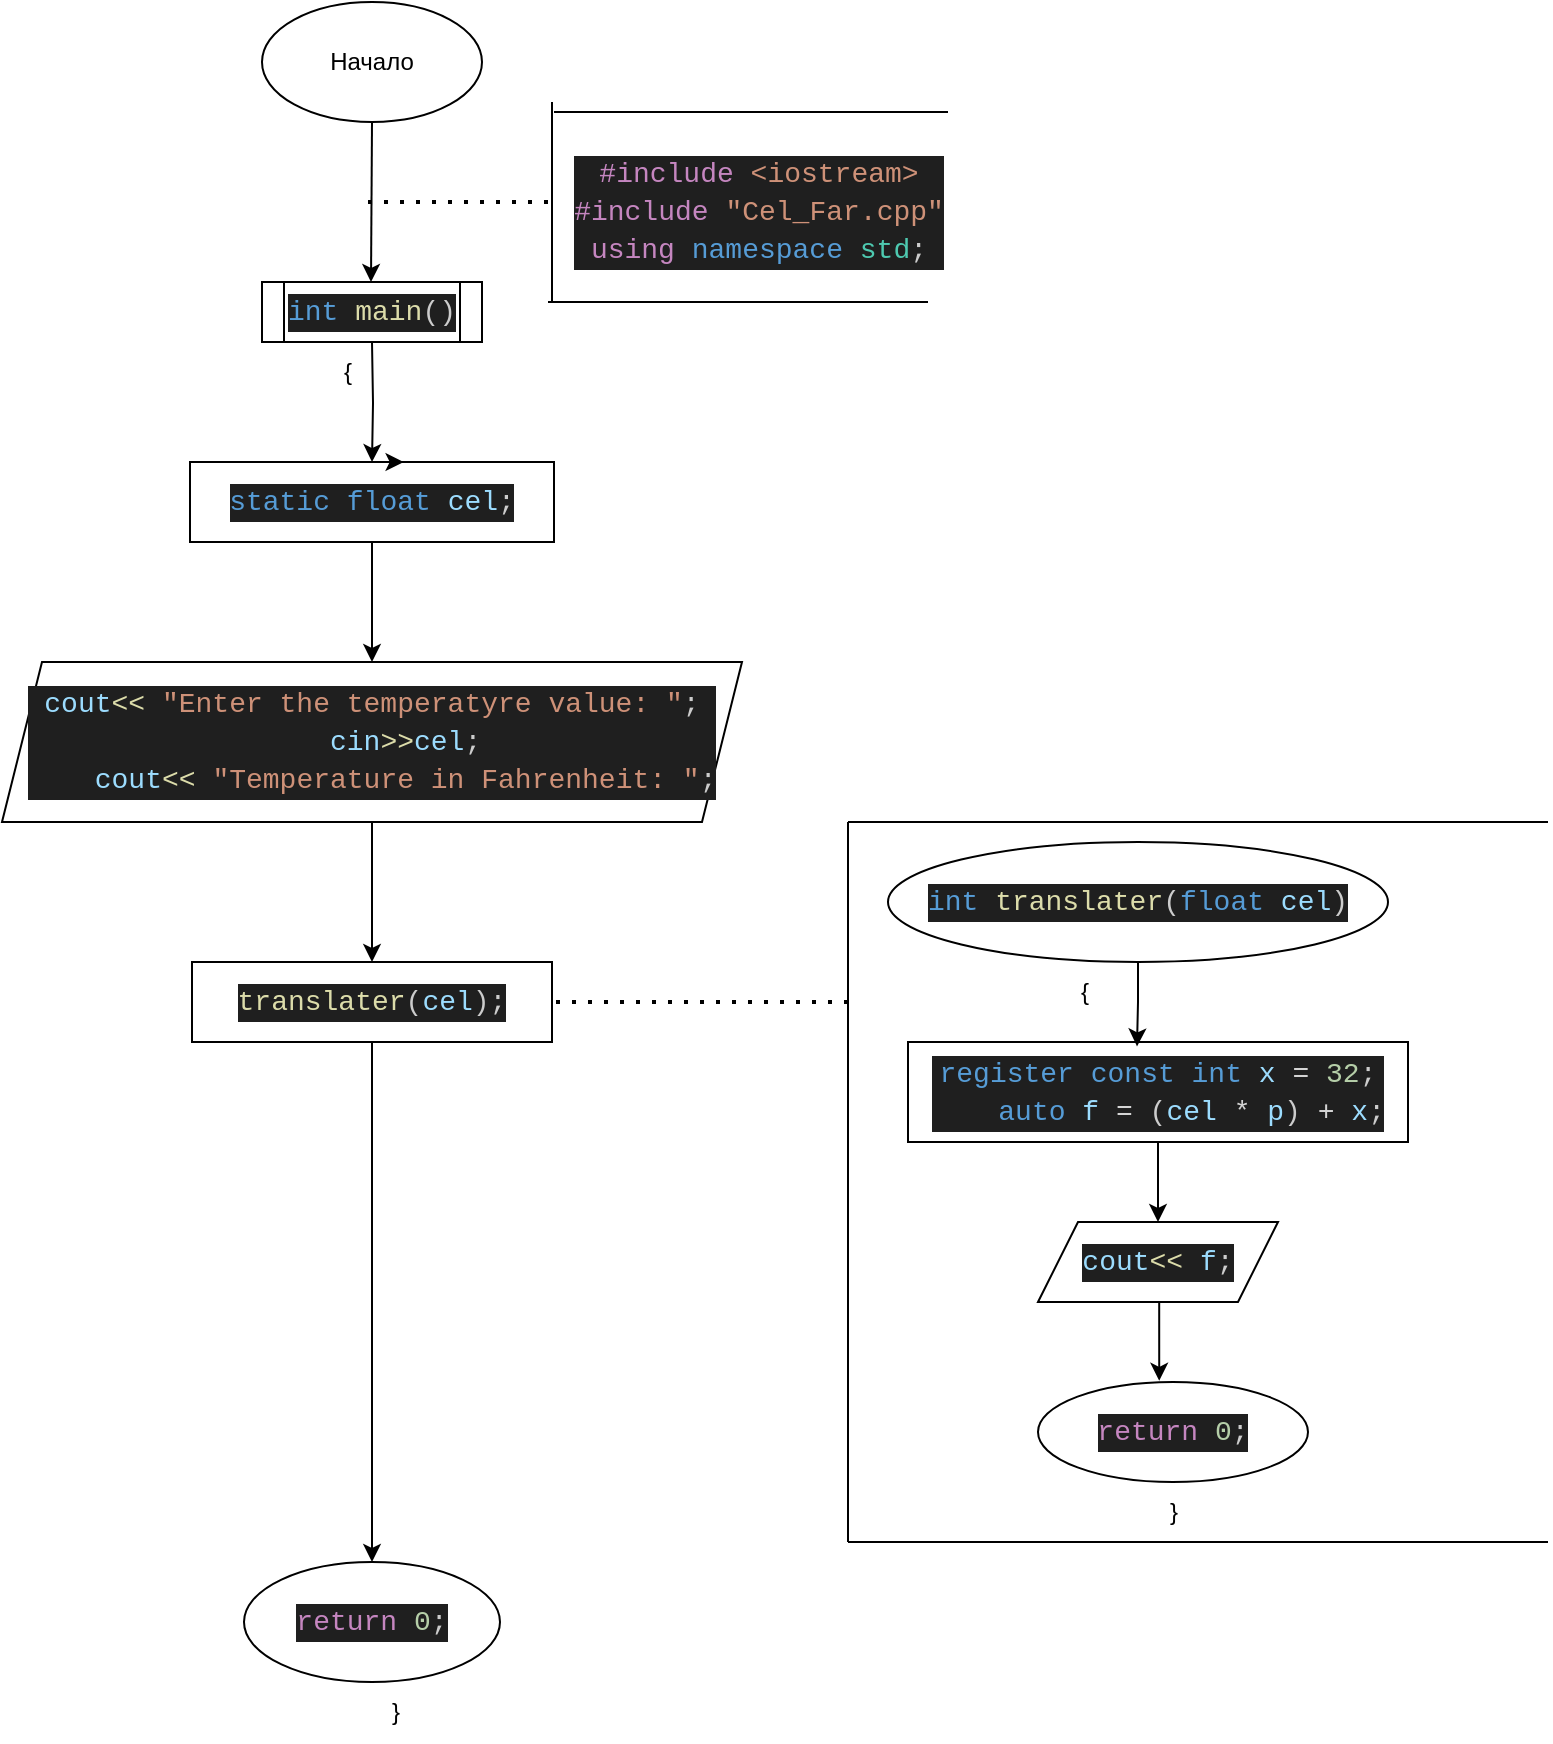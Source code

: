 <mxfile version="24.7.17">
  <diagram name="Страница — 1" id="p2FDgvcPilCGUIEC8t_y">
    <mxGraphModel dx="1036" dy="702" grid="1" gridSize="10" guides="1" tooltips="1" connect="1" arrows="1" fold="1" page="1" pageScale="1" pageWidth="827" pageHeight="1169" math="0" shadow="0">
      <root>
        <mxCell id="0" />
        <mxCell id="1" parent="0" />
        <mxCell id="xlwhzBIa5uyBfO2fgJem-5" style="edgeStyle=orthogonalEdgeStyle;rounded=0;orthogonalLoop=1;jettySize=auto;html=1;entryX=0.5;entryY=0;entryDx=0;entryDy=0;exitX=0.5;exitY=1;exitDx=0;exitDy=0;" parent="1" source="0SRo_jC_oONsMXmO8Sae-3" edge="1">
          <mxGeometry relative="1" as="geometry">
            <mxPoint x="431.5" y="210" as="sourcePoint" />
            <mxPoint x="431.5" y="260" as="targetPoint" />
          </mxGeometry>
        </mxCell>
        <mxCell id="xlwhzBIa5uyBfO2fgJem-10" style="edgeStyle=orthogonalEdgeStyle;rounded=0;orthogonalLoop=1;jettySize=auto;html=1;entryX=0.5;entryY=0;entryDx=0;entryDy=0;" parent="1" source="xlwhzBIa5uyBfO2fgJem-3" target="xlwhzBIa5uyBfO2fgJem-9" edge="1">
          <mxGeometry relative="1" as="geometry" />
        </mxCell>
        <mxCell id="xlwhzBIa5uyBfO2fgJem-3" value="&lt;div style=&quot;color: rgb(204, 204, 204); background-color: rgb(31, 31, 31); font-family: Consolas, &amp;quot;Courier New&amp;quot;, monospace; font-size: 14px; line-height: 19px; white-space: pre;&quot;&gt;&lt;span style=&quot;color: #569cd6;&quot;&gt;static&lt;/span&gt; &lt;span style=&quot;color: #569cd6;&quot;&gt;float&lt;/span&gt; &lt;span style=&quot;color: #9cdcfe;&quot;&gt;cel&lt;/span&gt;;&lt;/div&gt;" style="rounded=0;whiteSpace=wrap;html=1;" parent="1" vertex="1">
          <mxGeometry x="341" y="350" width="182" height="40" as="geometry" />
        </mxCell>
        <mxCell id="xlwhzBIa5uyBfO2fgJem-7" style="edgeStyle=orthogonalEdgeStyle;rounded=0;orthogonalLoop=1;jettySize=auto;html=1;entryX=0.5;entryY=0;entryDx=0;entryDy=0;" parent="1" target="xlwhzBIa5uyBfO2fgJem-3" edge="1">
          <mxGeometry relative="1" as="geometry">
            <mxPoint x="432" y="290" as="sourcePoint" />
          </mxGeometry>
        </mxCell>
        <mxCell id="xlwhzBIa5uyBfO2fgJem-6" style="edgeStyle=orthogonalEdgeStyle;rounded=0;orthogonalLoop=1;jettySize=auto;html=1;exitX=0.5;exitY=0;exitDx=0;exitDy=0;entryX=0.587;entryY=-0.003;entryDx=0;entryDy=0;entryPerimeter=0;" parent="1" source="xlwhzBIa5uyBfO2fgJem-3" target="xlwhzBIa5uyBfO2fgJem-3" edge="1">
          <mxGeometry relative="1" as="geometry" />
        </mxCell>
        <mxCell id="xlwhzBIa5uyBfO2fgJem-8" value="{" style="text;html=1;align=center;verticalAlign=middle;whiteSpace=wrap;rounded=0;" parent="1" vertex="1">
          <mxGeometry x="390" y="290" width="60" height="30" as="geometry" />
        </mxCell>
        <mxCell id="xlwhzBIa5uyBfO2fgJem-12" style="edgeStyle=orthogonalEdgeStyle;rounded=0;orthogonalLoop=1;jettySize=auto;html=1;entryX=0.5;entryY=0;entryDx=0;entryDy=0;" parent="1" source="xlwhzBIa5uyBfO2fgJem-9" target="xlwhzBIa5uyBfO2fgJem-11" edge="1">
          <mxGeometry relative="1" as="geometry" />
        </mxCell>
        <mxCell id="xlwhzBIa5uyBfO2fgJem-9" value="&lt;div style=&quot;color: rgb(204, 204, 204); background-color: rgb(31, 31, 31); font-family: Consolas, &amp;quot;Courier New&amp;quot;, monospace; font-size: 14px; line-height: 19px; white-space: pre;&quot;&gt;&lt;div&gt;&lt;span style=&quot;color: #9cdcfe;&quot;&gt;cout&lt;/span&gt;&lt;span style=&quot;color: #dcdcaa;&quot;&gt;&amp;lt;&amp;lt;&lt;/span&gt; &lt;span style=&quot;color: #ce9178;&quot;&gt;&quot;Enter the temperatyre value: &quot;&lt;/span&gt;;&lt;/div&gt;&lt;div&gt;&amp;nbsp; &amp;nbsp; &lt;span style=&quot;color: #9cdcfe;&quot;&gt;cin&lt;/span&gt;&lt;span style=&quot;color: #dcdcaa;&quot;&gt;&amp;gt;&amp;gt;&lt;/span&gt;&lt;span style=&quot;color: #9cdcfe;&quot;&gt;cel&lt;/span&gt;;&lt;/div&gt;&lt;div&gt;&amp;nbsp; &amp;nbsp; &lt;span style=&quot;color: #9cdcfe;&quot;&gt;cout&lt;/span&gt;&lt;span style=&quot;color: #dcdcaa;&quot;&gt;&amp;lt;&amp;lt;&lt;/span&gt; &lt;span style=&quot;color: #ce9178;&quot;&gt;&quot;Temperature in Fahrenheit: &quot;&lt;/span&gt;;&lt;/div&gt;&lt;/div&gt;" style="shape=parallelogram;perimeter=parallelogramPerimeter;whiteSpace=wrap;html=1;fixedSize=1;" parent="1" vertex="1">
          <mxGeometry x="247" y="450" width="370" height="80" as="geometry" />
        </mxCell>
        <mxCell id="xlwhzBIa5uyBfO2fgJem-30" style="edgeStyle=orthogonalEdgeStyle;rounded=0;orthogonalLoop=1;jettySize=auto;html=1;entryX=0.5;entryY=0;entryDx=0;entryDy=0;" parent="1" source="xlwhzBIa5uyBfO2fgJem-11" target="xlwhzBIa5uyBfO2fgJem-29" edge="1">
          <mxGeometry relative="1" as="geometry" />
        </mxCell>
        <mxCell id="xlwhzBIa5uyBfO2fgJem-11" value="&lt;div style=&quot;color: rgb(204, 204, 204); background-color: rgb(31, 31, 31); font-family: Consolas, &amp;quot;Courier New&amp;quot;, monospace; font-size: 14px; line-height: 19px; white-space: pre;&quot;&gt;&lt;span style=&quot;color: #dcdcaa;&quot;&gt;translater&lt;/span&gt;(&lt;span style=&quot;color: #9cdcfe;&quot;&gt;cel&lt;/span&gt;);&lt;/div&gt;" style="rounded=0;whiteSpace=wrap;html=1;" parent="1" vertex="1">
          <mxGeometry x="342" y="600" width="180" height="40" as="geometry" />
        </mxCell>
        <mxCell id="xlwhzBIa5uyBfO2fgJem-13" value="" style="endArrow=none;dashed=1;html=1;dashPattern=1 3;strokeWidth=2;rounded=0;entryX=1;entryY=0.5;entryDx=0;entryDy=0;" parent="1" target="xlwhzBIa5uyBfO2fgJem-11" edge="1">
          <mxGeometry width="50" height="50" relative="1" as="geometry">
            <mxPoint x="670" y="620" as="sourcePoint" />
            <mxPoint x="440" y="640" as="targetPoint" />
            <Array as="points" />
          </mxGeometry>
        </mxCell>
        <mxCell id="xlwhzBIa5uyBfO2fgJem-14" value="" style="endArrow=none;html=1;rounded=0;" parent="1" edge="1">
          <mxGeometry width="50" height="50" relative="1" as="geometry">
            <mxPoint x="670" y="890" as="sourcePoint" />
            <mxPoint x="670" y="530" as="targetPoint" />
          </mxGeometry>
        </mxCell>
        <mxCell id="xlwhzBIa5uyBfO2fgJem-15" value="&lt;div style=&quot;color: rgb(204, 204, 204); background-color: rgb(31, 31, 31); font-family: Consolas, &amp;quot;Courier New&amp;quot;, monospace; font-size: 14px; line-height: 19px; white-space: pre;&quot;&gt;&lt;span style=&quot;color: #569cd6;&quot;&gt;int&lt;/span&gt; &lt;span style=&quot;color: #dcdcaa;&quot;&gt;translater&lt;/span&gt;(&lt;span style=&quot;color: #569cd6;&quot;&gt;float&lt;/span&gt; &lt;span style=&quot;color: #9cdcfe;&quot;&gt;cel&lt;/span&gt;)&lt;/div&gt;" style="ellipse;whiteSpace=wrap;html=1;" parent="1" vertex="1">
          <mxGeometry x="690" y="540" width="250" height="60" as="geometry" />
        </mxCell>
        <mxCell id="xlwhzBIa5uyBfO2fgJem-17" value="" style="endArrow=none;html=1;rounded=0;" parent="1" edge="1">
          <mxGeometry width="50" height="50" relative="1" as="geometry">
            <mxPoint x="670" y="530" as="sourcePoint" />
            <mxPoint x="1020" y="530" as="targetPoint" />
          </mxGeometry>
        </mxCell>
        <mxCell id="xlwhzBIa5uyBfO2fgJem-22" style="edgeStyle=orthogonalEdgeStyle;rounded=0;orthogonalLoop=1;jettySize=auto;html=1;entryX=0.5;entryY=0;entryDx=0;entryDy=0;" parent="1" source="xlwhzBIa5uyBfO2fgJem-18" target="xlwhzBIa5uyBfO2fgJem-21" edge="1">
          <mxGeometry relative="1" as="geometry">
            <mxPoint x="825" y="750" as="targetPoint" />
          </mxGeometry>
        </mxCell>
        <mxCell id="xlwhzBIa5uyBfO2fgJem-18" value="&lt;div style=&quot;color: rgb(204, 204, 204); background-color: rgb(31, 31, 31); font-family: Consolas, &amp;quot;Courier New&amp;quot;, monospace; font-size: 14px; line-height: 19px; white-space: pre;&quot;&gt;&lt;div&gt;&lt;span style=&quot;color: #569cd6;&quot;&gt;register&lt;/span&gt; &lt;span style=&quot;color: #569cd6;&quot;&gt;const&lt;/span&gt; &lt;span style=&quot;color: #569cd6;&quot;&gt;int&lt;/span&gt; &lt;span style=&quot;color: #9cdcfe;&quot;&gt;x&lt;/span&gt; &lt;span style=&quot;color: #d4d4d4;&quot;&gt;=&lt;/span&gt; &lt;span style=&quot;color: #b5cea8;&quot;&gt;32&lt;/span&gt;;&lt;/div&gt;&lt;div&gt;&amp;nbsp; &amp;nbsp; &lt;span style=&quot;color: #569cd6;&quot;&gt;auto&lt;/span&gt; &lt;span style=&quot;color: #9cdcfe;&quot;&gt;f&lt;/span&gt; &lt;span style=&quot;color: #d4d4d4;&quot;&gt;=&lt;/span&gt; (&lt;span style=&quot;color: #9cdcfe;&quot;&gt;cel&lt;/span&gt; &lt;span style=&quot;color: #d4d4d4;&quot;&gt;*&lt;/span&gt; &lt;span style=&quot;color: #9cdcfe;&quot;&gt;p&lt;/span&gt;) &lt;span style=&quot;color: #d4d4d4;&quot;&gt;+&lt;/span&gt; &lt;span style=&quot;color: #9cdcfe;&quot;&gt;x&lt;/span&gt;;&lt;/div&gt;&lt;/div&gt;" style="rounded=0;whiteSpace=wrap;html=1;" parent="1" vertex="1">
          <mxGeometry x="700" y="640" width="250" height="50" as="geometry" />
        </mxCell>
        <mxCell id="xlwhzBIa5uyBfO2fgJem-20" value="{" style="text;html=1;align=center;verticalAlign=middle;whiteSpace=wrap;rounded=0;" parent="1" vertex="1">
          <mxGeometry x="767" y="600" width="43" height="30" as="geometry" />
        </mxCell>
        <mxCell id="xlwhzBIa5uyBfO2fgJem-26" style="edgeStyle=orthogonalEdgeStyle;rounded=0;orthogonalLoop=1;jettySize=auto;html=1;entryX=0.449;entryY=-0.012;entryDx=0;entryDy=0;entryPerimeter=0;" parent="1" source="xlwhzBIa5uyBfO2fgJem-21" target="xlwhzBIa5uyBfO2fgJem-25" edge="1">
          <mxGeometry relative="1" as="geometry">
            <mxPoint x="825" y="790" as="targetPoint" />
            <Array as="points">
              <mxPoint x="825" y="780" />
            </Array>
          </mxGeometry>
        </mxCell>
        <mxCell id="xlwhzBIa5uyBfO2fgJem-21" value="&lt;div style=&quot;color: rgb(204, 204, 204); background-color: rgb(31, 31, 31); font-family: Consolas, &amp;quot;Courier New&amp;quot;, monospace; font-size: 14px; line-height: 19px; white-space: pre;&quot;&gt;&lt;span style=&quot;color: #9cdcfe;&quot;&gt;cout&lt;/span&gt;&lt;span style=&quot;color: #dcdcaa;&quot;&gt;&amp;lt;&amp;lt;&lt;/span&gt; &lt;span style=&quot;color: #9cdcfe;&quot;&gt;f&lt;/span&gt;;&lt;/div&gt;" style="shape=parallelogram;perimeter=parallelogramPerimeter;whiteSpace=wrap;html=1;fixedSize=1;" parent="1" vertex="1">
          <mxGeometry x="765" y="730" width="120" height="40" as="geometry" />
        </mxCell>
        <mxCell id="xlwhzBIa5uyBfO2fgJem-23" style="edgeStyle=orthogonalEdgeStyle;rounded=0;orthogonalLoop=1;jettySize=auto;html=1;entryX=0.458;entryY=0.044;entryDx=0;entryDy=0;entryPerimeter=0;" parent="1" source="xlwhzBIa5uyBfO2fgJem-15" target="xlwhzBIa5uyBfO2fgJem-18" edge="1">
          <mxGeometry relative="1" as="geometry" />
        </mxCell>
        <mxCell id="xlwhzBIa5uyBfO2fgJem-25" value="&lt;div style=&quot;color: rgb(204, 204, 204); background-color: rgb(31, 31, 31); font-family: Consolas, &amp;quot;Courier New&amp;quot;, monospace; font-size: 14px; line-height: 19px; white-space: pre;&quot;&gt;&lt;span style=&quot;color: #c586c0;&quot;&gt;return&lt;/span&gt; &lt;span style=&quot;color: #b5cea8;&quot;&gt;0&lt;/span&gt;;&lt;/div&gt;" style="ellipse;whiteSpace=wrap;html=1;" parent="1" vertex="1">
          <mxGeometry x="765" y="810" width="135" height="50" as="geometry" />
        </mxCell>
        <mxCell id="xlwhzBIa5uyBfO2fgJem-27" value="}" style="text;html=1;align=center;verticalAlign=middle;whiteSpace=wrap;rounded=0;" parent="1" vertex="1">
          <mxGeometry x="802.5" y="860" width="60" height="30" as="geometry" />
        </mxCell>
        <mxCell id="xlwhzBIa5uyBfO2fgJem-28" value="" style="endArrow=none;html=1;rounded=0;" parent="1" edge="1">
          <mxGeometry width="50" height="50" relative="1" as="geometry">
            <mxPoint x="670" y="890" as="sourcePoint" />
            <mxPoint x="1020" y="890" as="targetPoint" />
          </mxGeometry>
        </mxCell>
        <mxCell id="xlwhzBIa5uyBfO2fgJem-29" value="&lt;div style=&quot;color: rgb(204, 204, 204); background-color: rgb(31, 31, 31); font-family: Consolas, &amp;quot;Courier New&amp;quot;, monospace; font-size: 14px; line-height: 19px; white-space: pre;&quot;&gt;&lt;span style=&quot;color: #c586c0;&quot;&gt;return&lt;/span&gt; &lt;span style=&quot;color: #b5cea8;&quot;&gt;0&lt;/span&gt;;&lt;/div&gt;" style="ellipse;whiteSpace=wrap;html=1;" parent="1" vertex="1">
          <mxGeometry x="368" y="900" width="128" height="60" as="geometry" />
        </mxCell>
        <mxCell id="xlwhzBIa5uyBfO2fgJem-31" value="}" style="text;html=1;align=center;verticalAlign=middle;whiteSpace=wrap;rounded=0;" parent="1" vertex="1">
          <mxGeometry x="414" y="960" width="60" height="30" as="geometry" />
        </mxCell>
        <mxCell id="0SRo_jC_oONsMXmO8Sae-2" value="&lt;div style=&quot;color: rgb(204, 204, 204); background-color: rgb(31, 31, 31); font-family: Consolas, &amp;quot;Courier New&amp;quot;, monospace; font-size: 14px; line-height: 19px; white-space: pre;&quot;&gt;&lt;span style=&quot;color: #569cd6;&quot;&gt;int&lt;/span&gt; &lt;span style=&quot;color: #dcdcaa;&quot;&gt;main&lt;/span&gt;()&lt;/div&gt;" style="shape=process;whiteSpace=wrap;html=1;backgroundOutline=1;" vertex="1" parent="1">
          <mxGeometry x="377" y="260" width="110" height="30" as="geometry" />
        </mxCell>
        <mxCell id="0SRo_jC_oONsMXmO8Sae-3" value="Начало" style="ellipse;whiteSpace=wrap;html=1;" vertex="1" parent="1">
          <mxGeometry x="377" y="120" width="110" height="60" as="geometry" />
        </mxCell>
        <mxCell id="0SRo_jC_oONsMXmO8Sae-4" value="" style="endArrow=none;dashed=1;html=1;dashPattern=1 3;strokeWidth=2;rounded=0;" edge="1" parent="1">
          <mxGeometry width="50" height="50" relative="1" as="geometry">
            <mxPoint x="430" y="220" as="sourcePoint" />
            <mxPoint x="520" y="220" as="targetPoint" />
          </mxGeometry>
        </mxCell>
        <mxCell id="0SRo_jC_oONsMXmO8Sae-5" value="" style="endArrow=none;html=1;rounded=0;" edge="1" parent="1">
          <mxGeometry width="50" height="50" relative="1" as="geometry">
            <mxPoint x="710" y="270" as="sourcePoint" />
            <mxPoint x="520" y="270" as="targetPoint" />
          </mxGeometry>
        </mxCell>
        <mxCell id="0SRo_jC_oONsMXmO8Sae-6" value="" style="endArrow=none;html=1;rounded=0;" edge="1" parent="1">
          <mxGeometry width="50" height="50" relative="1" as="geometry">
            <mxPoint x="523" y="175" as="sourcePoint" />
            <mxPoint x="720" y="175" as="targetPoint" />
          </mxGeometry>
        </mxCell>
        <mxCell id="0SRo_jC_oONsMXmO8Sae-7" value="" style="endArrow=none;html=1;rounded=0;" edge="1" parent="1">
          <mxGeometry width="50" height="50" relative="1" as="geometry">
            <mxPoint x="522" y="270" as="sourcePoint" />
            <mxPoint x="522" y="170" as="targetPoint" />
          </mxGeometry>
        </mxCell>
        <mxCell id="0SRo_jC_oONsMXmO8Sae-9" value="&lt;div style=&quot;color: rgb(204, 204, 204); background-color: rgb(31, 31, 31); font-family: Consolas, &amp;quot;Courier New&amp;quot;, monospace; font-size: 14px; line-height: 19px; white-space: pre;&quot;&gt;&lt;div&gt;&lt;span style=&quot;color: #c586c0;&quot;&gt;#include&lt;/span&gt;&lt;span style=&quot;color: #569cd6;&quot;&gt; &lt;/span&gt;&lt;span style=&quot;color: #ce9178;&quot;&gt;&amp;lt;iostream&amp;gt;&lt;/span&gt;&lt;/div&gt;&lt;div&gt;&lt;span style=&quot;color: #c586c0;&quot;&gt;#include&lt;/span&gt;&lt;span style=&quot;color: #569cd6;&quot;&gt; &lt;/span&gt;&lt;span style=&quot;color: #ce9178;&quot;&gt;&quot;Cel_Far.cpp&quot;&lt;/span&gt;&lt;/div&gt;&lt;div&gt;&lt;span style=&quot;color: #c586c0;&quot;&gt;using&lt;/span&gt; &lt;span style=&quot;color: #569cd6;&quot;&gt;namespace&lt;/span&gt; &lt;span style=&quot;color: #4ec9b0;&quot;&gt;std&lt;/span&gt;;&lt;/div&gt;&lt;/div&gt;" style="text;html=1;align=center;verticalAlign=middle;whiteSpace=wrap;rounded=0;" vertex="1" parent="1">
          <mxGeometry x="524" y="190" width="203" height="70" as="geometry" />
        </mxCell>
      </root>
    </mxGraphModel>
  </diagram>
</mxfile>
